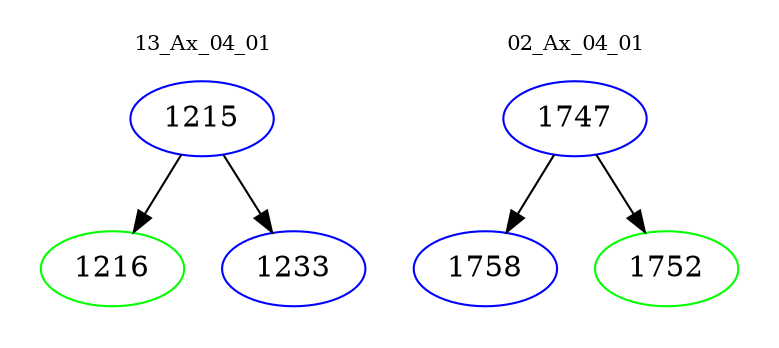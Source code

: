 digraph{
subgraph cluster_0 {
color = white
label = "13_Ax_04_01";
fontsize=10;
T0_1215 [label="1215", color="blue"]
T0_1215 -> T0_1216 [color="black"]
T0_1216 [label="1216", color="green"]
T0_1215 -> T0_1233 [color="black"]
T0_1233 [label="1233", color="blue"]
}
subgraph cluster_1 {
color = white
label = "02_Ax_04_01";
fontsize=10;
T1_1747 [label="1747", color="blue"]
T1_1747 -> T1_1758 [color="black"]
T1_1758 [label="1758", color="blue"]
T1_1747 -> T1_1752 [color="black"]
T1_1752 [label="1752", color="green"]
}
}
